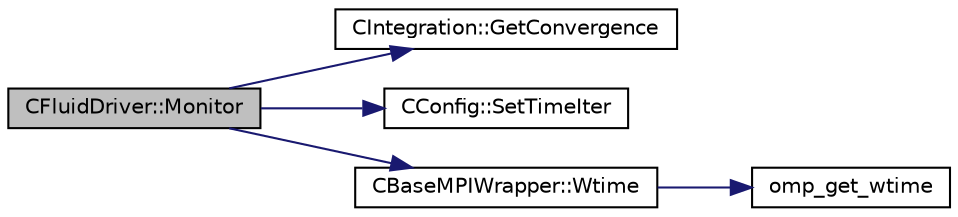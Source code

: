 digraph "CFluidDriver::Monitor"
{
 // LATEX_PDF_SIZE
  edge [fontname="Helvetica",fontsize="10",labelfontname="Helvetica",labelfontsize="10"];
  node [fontname="Helvetica",fontsize="10",shape=record];
  rankdir="LR";
  Node1 [label="CFluidDriver::Monitor",height=0.2,width=0.4,color="black", fillcolor="grey75", style="filled", fontcolor="black",tooltip="Monitor the computation."];
  Node1 -> Node2 [color="midnightblue",fontsize="10",style="solid",fontname="Helvetica"];
  Node2 [label="CIntegration::GetConvergence",height=0.2,width=0.4,color="black", fillcolor="white", style="filled",URL="$classCIntegration.html#aac6ff3b43986bcab3ae9a8665c04ab7e",tooltip="Get the indicator of the convergence for the direct, adjoint and linearized problem."];
  Node1 -> Node3 [color="midnightblue",fontsize="10",style="solid",fontname="Helvetica"];
  Node3 [label="CConfig::SetTimeIter",height=0.2,width=0.4,color="black", fillcolor="white", style="filled",URL="$classCConfig.html#adacd509eaa7fb19fd3d89a9c6a51222e",tooltip="Set the current time iteration number."];
  Node1 -> Node4 [color="midnightblue",fontsize="10",style="solid",fontname="Helvetica"];
  Node4 [label="CBaseMPIWrapper::Wtime",height=0.2,width=0.4,color="black", fillcolor="white", style="filled",URL="$classCBaseMPIWrapper.html#adcf32aa628d4b515e8835bc5c56fbf08",tooltip=" "];
  Node4 -> Node5 [color="midnightblue",fontsize="10",style="solid",fontname="Helvetica"];
  Node5 [label="omp_get_wtime",height=0.2,width=0.4,color="black", fillcolor="white", style="filled",URL="$omp__structure_8hpp.html#a649bd48ab038a72108f11f5a85316266",tooltip="Return the wall time."];
}
